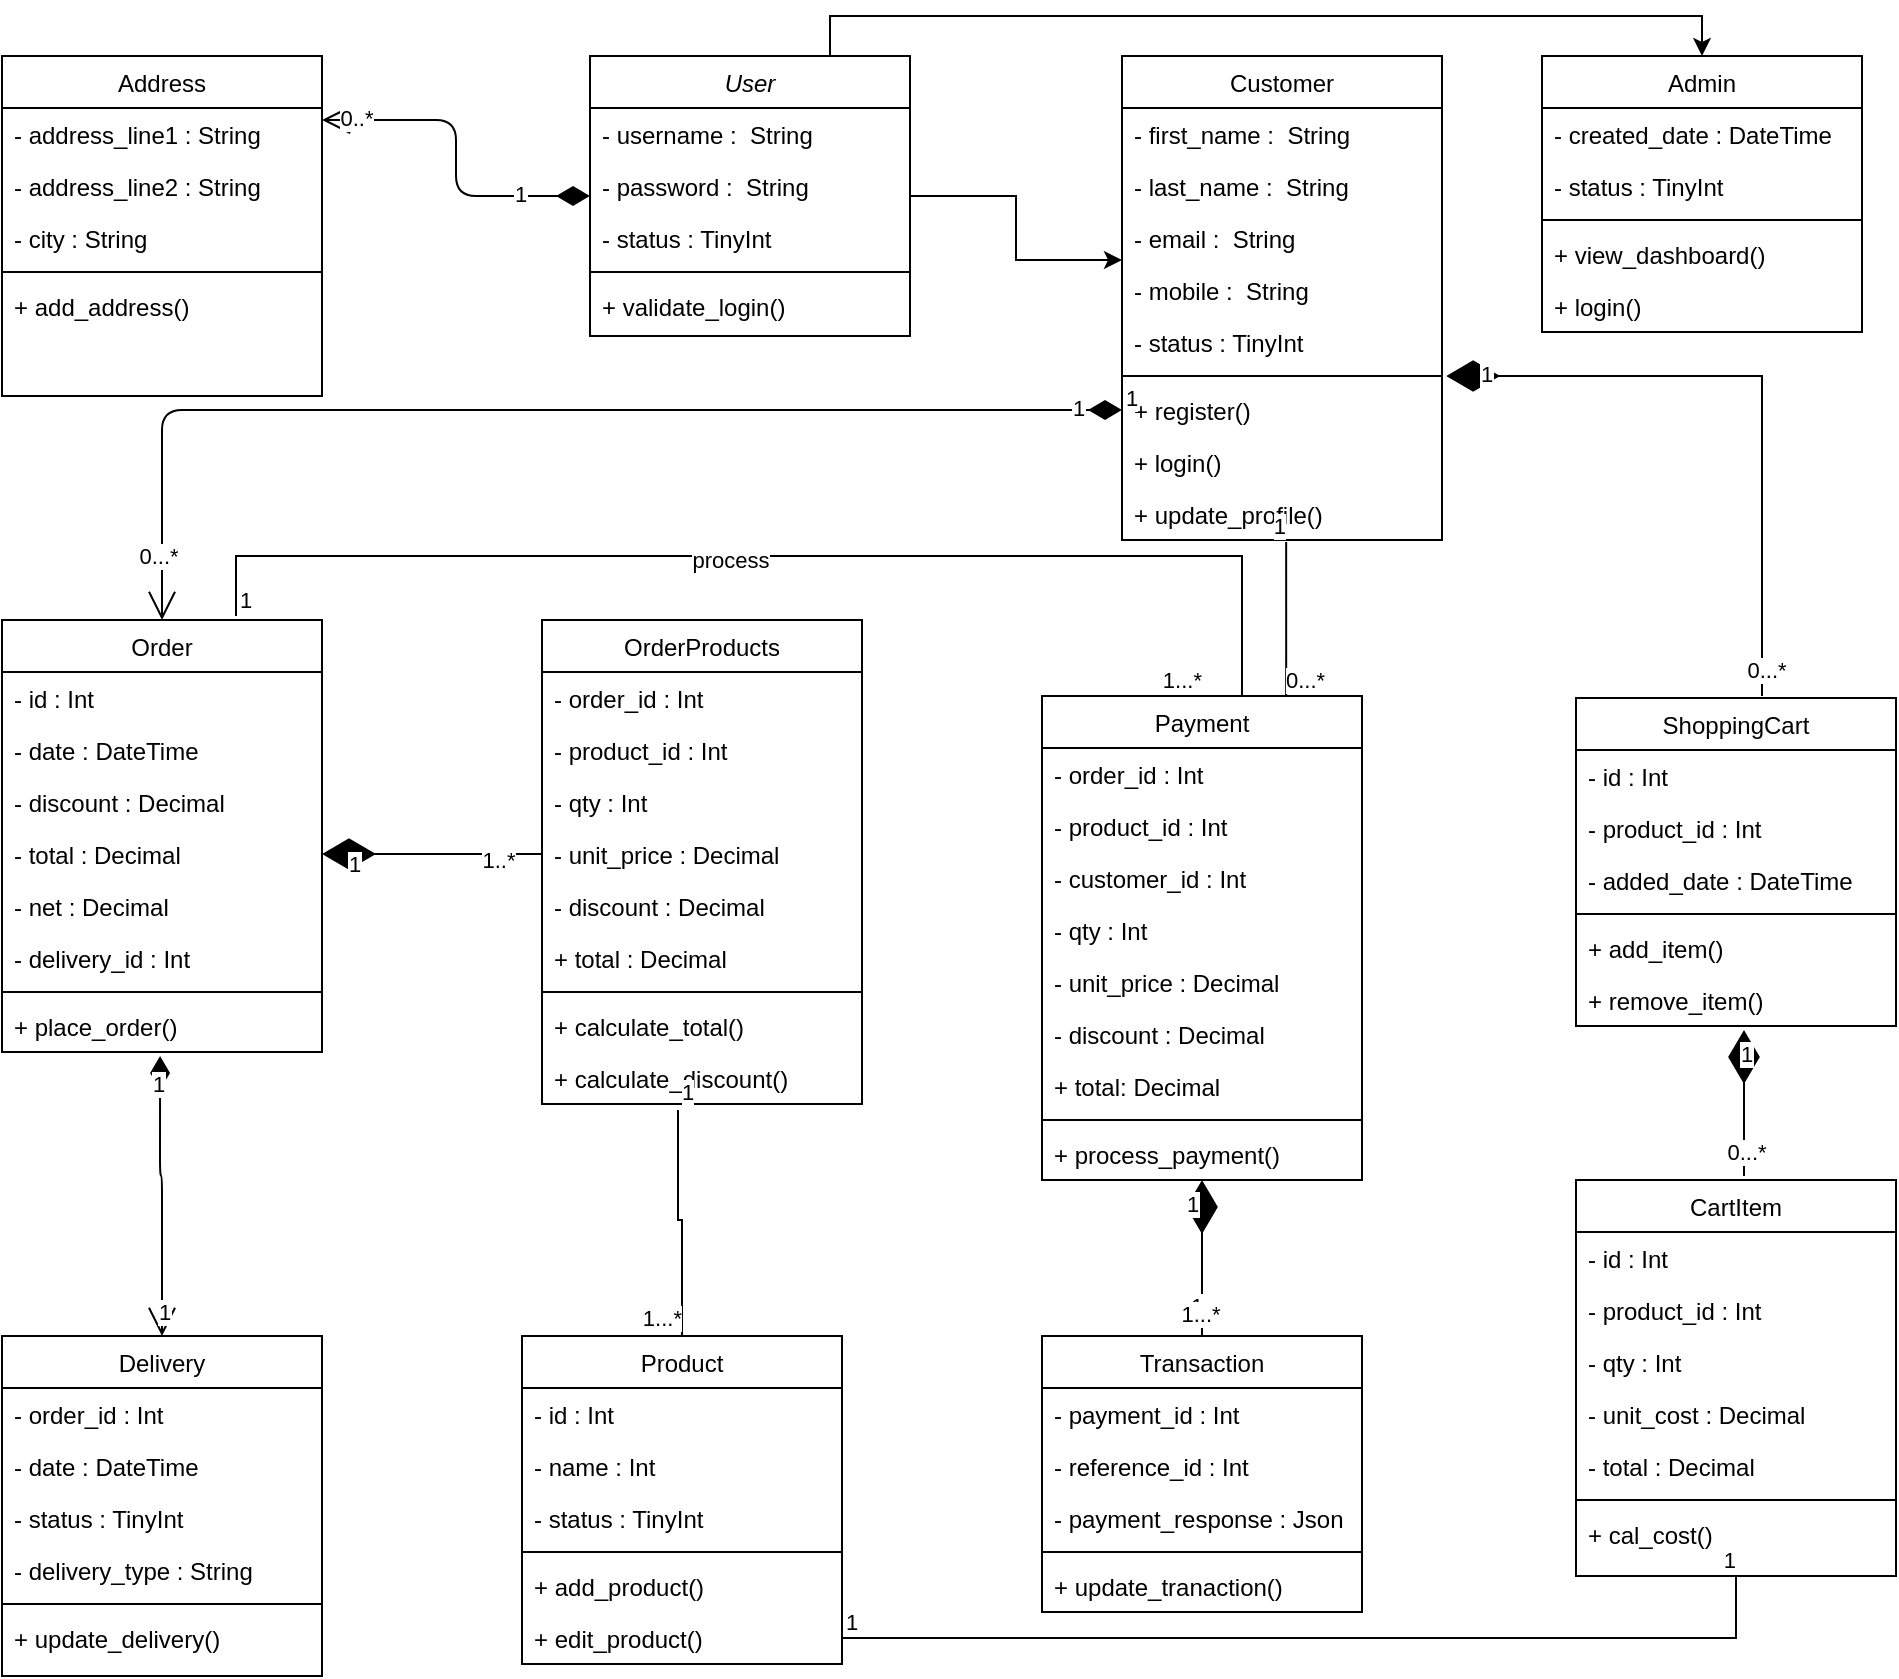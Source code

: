 <mxfile version="15.6.8" type="github">
  <diagram id="C5RBs43oDa-KdzZeNtuy" name="Page-1">
    <mxGraphModel dx="1186" dy="535" grid="1" gridSize="10" guides="1" tooltips="1" connect="1" arrows="1" fold="1" page="1" pageScale="1" pageWidth="827" pageHeight="1169" math="0" shadow="0">
      <root>
        <mxCell id="WIyWlLk6GJQsqaUBKTNV-0" />
        <mxCell id="WIyWlLk6GJQsqaUBKTNV-1" parent="WIyWlLk6GJQsqaUBKTNV-0" />
        <mxCell id="zkfFHV4jXpPFQw0GAbJ--0" value="Customer" style="swimlane;fontStyle=0;align=center;verticalAlign=top;childLayout=stackLayout;horizontal=1;startSize=26;horizontalStack=0;resizeParent=1;resizeLast=0;collapsible=1;marginBottom=0;rounded=0;shadow=0;strokeWidth=1;" parent="WIyWlLk6GJQsqaUBKTNV-1" vertex="1">
          <mxGeometry x="600" y="40" width="160" height="242" as="geometry">
            <mxRectangle x="230" y="140" width="160" height="26" as="alternateBounds" />
          </mxGeometry>
        </mxCell>
        <mxCell id="zkfFHV4jXpPFQw0GAbJ--1" value="- first_name :  String" style="text;align=left;verticalAlign=top;spacingLeft=4;spacingRight=4;overflow=hidden;rotatable=0;points=[[0,0.5],[1,0.5]];portConstraint=eastwest;" parent="zkfFHV4jXpPFQw0GAbJ--0" vertex="1">
          <mxGeometry y="26" width="160" height="26" as="geometry" />
        </mxCell>
        <mxCell id="zkfFHV4jXpPFQw0GAbJ--2" value="- last_name :  String" style="text;align=left;verticalAlign=top;spacingLeft=4;spacingRight=4;overflow=hidden;rotatable=0;points=[[0,0.5],[1,0.5]];portConstraint=eastwest;rounded=0;shadow=0;html=0;" parent="zkfFHV4jXpPFQw0GAbJ--0" vertex="1">
          <mxGeometry y="52" width="160" height="26" as="geometry" />
        </mxCell>
        <mxCell id="zkfFHV4jXpPFQw0GAbJ--3" value="- email :  String" style="text;align=left;verticalAlign=top;spacingLeft=4;spacingRight=4;overflow=hidden;rotatable=0;points=[[0,0.5],[1,0.5]];portConstraint=eastwest;rounded=0;shadow=0;html=0;" parent="zkfFHV4jXpPFQw0GAbJ--0" vertex="1">
          <mxGeometry y="78" width="160" height="26" as="geometry" />
        </mxCell>
        <mxCell id="GveiFB2TSvd0suHK-F-r-6" value="- mobile :  String" style="text;align=left;verticalAlign=top;spacingLeft=4;spacingRight=4;overflow=hidden;rotatable=0;points=[[0,0.5],[1,0.5]];portConstraint=eastwest;rounded=0;shadow=0;html=0;" parent="zkfFHV4jXpPFQw0GAbJ--0" vertex="1">
          <mxGeometry y="104" width="160" height="26" as="geometry" />
        </mxCell>
        <mxCell id="GveiFB2TSvd0suHK-F-r-8" value="- status : TinyInt" style="text;align=left;verticalAlign=top;spacingLeft=4;spacingRight=4;overflow=hidden;rotatable=0;points=[[0,0.5],[1,0.5]];portConstraint=eastwest;rounded=0;shadow=0;html=0;" parent="zkfFHV4jXpPFQw0GAbJ--0" vertex="1">
          <mxGeometry y="130" width="160" height="26" as="geometry" />
        </mxCell>
        <mxCell id="zkfFHV4jXpPFQw0GAbJ--4" value="" style="line;html=1;strokeWidth=1;align=left;verticalAlign=middle;spacingTop=-1;spacingLeft=3;spacingRight=3;rotatable=0;labelPosition=right;points=[];portConstraint=eastwest;" parent="zkfFHV4jXpPFQw0GAbJ--0" vertex="1">
          <mxGeometry y="156" width="160" height="8" as="geometry" />
        </mxCell>
        <mxCell id="zkfFHV4jXpPFQw0GAbJ--5" value="+ register()" style="text;align=left;verticalAlign=top;spacingLeft=4;spacingRight=4;overflow=hidden;rotatable=0;points=[[0,0.5],[1,0.5]];portConstraint=eastwest;" parent="zkfFHV4jXpPFQw0GAbJ--0" vertex="1">
          <mxGeometry y="164" width="160" height="26" as="geometry" />
        </mxCell>
        <mxCell id="GveiFB2TSvd0suHK-F-r-28" value="+ login()" style="text;align=left;verticalAlign=top;spacingLeft=4;spacingRight=4;overflow=hidden;rotatable=0;points=[[0,0.5],[1,0.5]];portConstraint=eastwest;" parent="zkfFHV4jXpPFQw0GAbJ--0" vertex="1">
          <mxGeometry y="190" width="160" height="26" as="geometry" />
        </mxCell>
        <mxCell id="GveiFB2TSvd0suHK-F-r-27" value="+ update_profile()" style="text;align=left;verticalAlign=top;spacingLeft=4;spacingRight=4;overflow=hidden;rotatable=0;points=[[0,0.5],[1,0.5]];portConstraint=eastwest;" parent="zkfFHV4jXpPFQw0GAbJ--0" vertex="1">
          <mxGeometry y="216" width="160" height="26" as="geometry" />
        </mxCell>
        <mxCell id="GveiFB2TSvd0suHK-F-r-9" value="Address" style="swimlane;fontStyle=0;align=center;verticalAlign=top;childLayout=stackLayout;horizontal=1;startSize=26;horizontalStack=0;resizeParent=1;resizeLast=0;collapsible=1;marginBottom=0;rounded=0;shadow=0;strokeWidth=1;" parent="WIyWlLk6GJQsqaUBKTNV-1" vertex="1">
          <mxGeometry x="40" y="40" width="160" height="170" as="geometry">
            <mxRectangle x="230" y="140" width="160" height="26" as="alternateBounds" />
          </mxGeometry>
        </mxCell>
        <mxCell id="GveiFB2TSvd0suHK-F-r-11" value="- address_line1 : String" style="text;align=left;verticalAlign=top;spacingLeft=4;spacingRight=4;overflow=hidden;rotatable=0;points=[[0,0.5],[1,0.5]];portConstraint=eastwest;rounded=0;shadow=0;html=0;" parent="GveiFB2TSvd0suHK-F-r-9" vertex="1">
          <mxGeometry y="26" width="160" height="26" as="geometry" />
        </mxCell>
        <mxCell id="GveiFB2TSvd0suHK-F-r-12" value="- address_line2 : String" style="text;align=left;verticalAlign=top;spacingLeft=4;spacingRight=4;overflow=hidden;rotatable=0;points=[[0,0.5],[1,0.5]];portConstraint=eastwest;rounded=0;shadow=0;html=0;" parent="GveiFB2TSvd0suHK-F-r-9" vertex="1">
          <mxGeometry y="52" width="160" height="26" as="geometry" />
        </mxCell>
        <mxCell id="GveiFB2TSvd0suHK-F-r-13" value="- city : String" style="text;align=left;verticalAlign=top;spacingLeft=4;spacingRight=4;overflow=hidden;rotatable=0;points=[[0,0.5],[1,0.5]];portConstraint=eastwest;rounded=0;shadow=0;html=0;" parent="GveiFB2TSvd0suHK-F-r-9" vertex="1">
          <mxGeometry y="78" width="160" height="26" as="geometry" />
        </mxCell>
        <mxCell id="GveiFB2TSvd0suHK-F-r-16" value="" style="line;html=1;strokeWidth=1;align=left;verticalAlign=middle;spacingTop=-1;spacingLeft=3;spacingRight=3;rotatable=0;labelPosition=right;points=[];portConstraint=eastwest;" parent="GveiFB2TSvd0suHK-F-r-9" vertex="1">
          <mxGeometry y="104" width="160" height="8" as="geometry" />
        </mxCell>
        <mxCell id="GveiFB2TSvd0suHK-F-r-17" value="+ add_address()" style="text;align=left;verticalAlign=top;spacingLeft=4;spacingRight=4;overflow=hidden;rotatable=0;points=[[0,0.5],[1,0.5]];portConstraint=eastwest;" parent="GveiFB2TSvd0suHK-F-r-9" vertex="1">
          <mxGeometry y="112" width="160" height="26" as="geometry" />
        </mxCell>
        <mxCell id="RF_gzjs-V6l2ZyxgzjYH-10" style="edgeStyle=orthogonalEdgeStyle;rounded=0;orthogonalLoop=1;jettySize=auto;html=1;exitX=0.75;exitY=0;exitDx=0;exitDy=0;entryX=0.5;entryY=0;entryDx=0;entryDy=0;" edge="1" parent="WIyWlLk6GJQsqaUBKTNV-1" source="GveiFB2TSvd0suHK-F-r-18" target="RF_gzjs-V6l2ZyxgzjYH-0">
          <mxGeometry relative="1" as="geometry" />
        </mxCell>
        <mxCell id="RF_gzjs-V6l2ZyxgzjYH-11" style="edgeStyle=orthogonalEdgeStyle;rounded=0;orthogonalLoop=1;jettySize=auto;html=1;entryX=0;entryY=0.923;entryDx=0;entryDy=0;entryPerimeter=0;" edge="1" parent="WIyWlLk6GJQsqaUBKTNV-1" source="GveiFB2TSvd0suHK-F-r-18" target="zkfFHV4jXpPFQw0GAbJ--3">
          <mxGeometry relative="1" as="geometry" />
        </mxCell>
        <mxCell id="GveiFB2TSvd0suHK-F-r-18" value="User" style="swimlane;fontStyle=2;align=center;verticalAlign=top;childLayout=stackLayout;horizontal=1;startSize=26;horizontalStack=0;resizeParent=1;resizeLast=0;collapsible=1;marginBottom=0;rounded=0;shadow=0;strokeWidth=1;" parent="WIyWlLk6GJQsqaUBKTNV-1" vertex="1">
          <mxGeometry x="334" y="40" width="160" height="140" as="geometry">
            <mxRectangle x="230" y="140" width="160" height="26" as="alternateBounds" />
          </mxGeometry>
        </mxCell>
        <mxCell id="GveiFB2TSvd0suHK-F-r-19" value="- username :  String" style="text;align=left;verticalAlign=top;spacingLeft=4;spacingRight=4;overflow=hidden;rotatable=0;points=[[0,0.5],[1,0.5]];portConstraint=eastwest;" parent="GveiFB2TSvd0suHK-F-r-18" vertex="1">
          <mxGeometry y="26" width="160" height="26" as="geometry" />
        </mxCell>
        <mxCell id="GveiFB2TSvd0suHK-F-r-20" value="- password :  String" style="text;align=left;verticalAlign=top;spacingLeft=4;spacingRight=4;overflow=hidden;rotatable=0;points=[[0,0.5],[1,0.5]];portConstraint=eastwest;rounded=0;shadow=0;html=0;" parent="GveiFB2TSvd0suHK-F-r-18" vertex="1">
          <mxGeometry y="52" width="160" height="26" as="geometry" />
        </mxCell>
        <mxCell id="GveiFB2TSvd0suHK-F-r-21" value="- status : TinyInt" style="text;align=left;verticalAlign=top;spacingLeft=4;spacingRight=4;overflow=hidden;rotatable=0;points=[[0,0.5],[1,0.5]];portConstraint=eastwest;rounded=0;shadow=0;html=0;" parent="GveiFB2TSvd0suHK-F-r-18" vertex="1">
          <mxGeometry y="78" width="160" height="26" as="geometry" />
        </mxCell>
        <mxCell id="GveiFB2TSvd0suHK-F-r-25" value="" style="line;html=1;strokeWidth=1;align=left;verticalAlign=middle;spacingTop=-1;spacingLeft=3;spacingRight=3;rotatable=0;labelPosition=right;points=[];portConstraint=eastwest;" parent="GveiFB2TSvd0suHK-F-r-18" vertex="1">
          <mxGeometry y="104" width="160" height="8" as="geometry" />
        </mxCell>
        <mxCell id="GveiFB2TSvd0suHK-F-r-26" value="+ validate_login()" style="text;align=left;verticalAlign=top;spacingLeft=4;spacingRight=4;overflow=hidden;rotatable=0;points=[[0,0.5],[1,0.5]];portConstraint=eastwest;" parent="GveiFB2TSvd0suHK-F-r-18" vertex="1">
          <mxGeometry y="112" width="160" height="26" as="geometry" />
        </mxCell>
        <mxCell id="GveiFB2TSvd0suHK-F-r-41" value="" style="endArrow=open;html=1;endSize=12;startArrow=diamondThin;startSize=14;startFill=1;edgeStyle=orthogonalEdgeStyle;align=left;verticalAlign=bottom;entryX=1;entryY=0.231;entryDx=0;entryDy=0;entryPerimeter=0;" parent="WIyWlLk6GJQsqaUBKTNV-1" source="GveiFB2TSvd0suHK-F-r-18" target="GveiFB2TSvd0suHK-F-r-11" edge="1">
          <mxGeometry x="-1" y="3" relative="1" as="geometry">
            <mxPoint x="100" y="350" as="sourcePoint" />
            <mxPoint x="260" y="350" as="targetPoint" />
          </mxGeometry>
        </mxCell>
        <mxCell id="GveiFB2TSvd0suHK-F-r-42" value="1" style="edgeLabel;html=1;align=center;verticalAlign=middle;resizable=0;points=[];" parent="GveiFB2TSvd0suHK-F-r-41" vertex="1" connectable="0">
          <mxGeometry x="-0.593" y="-1" relative="1" as="geometry">
            <mxPoint as="offset" />
          </mxGeometry>
        </mxCell>
        <mxCell id="GveiFB2TSvd0suHK-F-r-43" value="0..*" style="edgeLabel;html=1;align=center;verticalAlign=middle;resizable=0;points=[];" parent="GveiFB2TSvd0suHK-F-r-41" vertex="1" connectable="0">
          <mxGeometry x="0.802" y="-1" relative="1" as="geometry">
            <mxPoint as="offset" />
          </mxGeometry>
        </mxCell>
        <mxCell id="GveiFB2TSvd0suHK-F-r-44" value="Order" style="swimlane;fontStyle=0;align=center;verticalAlign=top;childLayout=stackLayout;horizontal=1;startSize=26;horizontalStack=0;resizeParent=1;resizeLast=0;collapsible=1;marginBottom=0;rounded=0;shadow=0;strokeWidth=1;" parent="WIyWlLk6GJQsqaUBKTNV-1" vertex="1">
          <mxGeometry x="40" y="322" width="160" height="216" as="geometry">
            <mxRectangle x="230" y="140" width="160" height="26" as="alternateBounds" />
          </mxGeometry>
        </mxCell>
        <mxCell id="GveiFB2TSvd0suHK-F-r-45" value="- id : Int" style="text;align=left;verticalAlign=top;spacingLeft=4;spacingRight=4;overflow=hidden;rotatable=0;points=[[0,0.5],[1,0.5]];portConstraint=eastwest;" parent="GveiFB2TSvd0suHK-F-r-44" vertex="1">
          <mxGeometry y="26" width="160" height="26" as="geometry" />
        </mxCell>
        <mxCell id="GveiFB2TSvd0suHK-F-r-46" value="- date : DateTime" style="text;align=left;verticalAlign=top;spacingLeft=4;spacingRight=4;overflow=hidden;rotatable=0;points=[[0,0.5],[1,0.5]];portConstraint=eastwest;rounded=0;shadow=0;html=0;" parent="GveiFB2TSvd0suHK-F-r-44" vertex="1">
          <mxGeometry y="52" width="160" height="26" as="geometry" />
        </mxCell>
        <mxCell id="GveiFB2TSvd0suHK-F-r-47" value="- discount : Decimal" style="text;align=left;verticalAlign=top;spacingLeft=4;spacingRight=4;overflow=hidden;rotatable=0;points=[[0,0.5],[1,0.5]];portConstraint=eastwest;rounded=0;shadow=0;html=0;" parent="GveiFB2TSvd0suHK-F-r-44" vertex="1">
          <mxGeometry y="78" width="160" height="26" as="geometry" />
        </mxCell>
        <mxCell id="GveiFB2TSvd0suHK-F-r-48" value="- total : Decimal" style="text;align=left;verticalAlign=top;spacingLeft=4;spacingRight=4;overflow=hidden;rotatable=0;points=[[0,0.5],[1,0.5]];portConstraint=eastwest;rounded=0;shadow=0;html=0;" parent="GveiFB2TSvd0suHK-F-r-44" vertex="1">
          <mxGeometry y="104" width="160" height="26" as="geometry" />
        </mxCell>
        <mxCell id="GveiFB2TSvd0suHK-F-r-79" value="- net : Decimal" style="text;align=left;verticalAlign=top;spacingLeft=4;spacingRight=4;overflow=hidden;rotatable=0;points=[[0,0.5],[1,0.5]];portConstraint=eastwest;rounded=0;shadow=0;html=0;" parent="GveiFB2TSvd0suHK-F-r-44" vertex="1">
          <mxGeometry y="130" width="160" height="26" as="geometry" />
        </mxCell>
        <mxCell id="GveiFB2TSvd0suHK-F-r-49" value="- delivery_id : Int" style="text;align=left;verticalAlign=top;spacingLeft=4;spacingRight=4;overflow=hidden;rotatable=0;points=[[0,0.5],[1,0.5]];portConstraint=eastwest;rounded=0;shadow=0;html=0;" parent="GveiFB2TSvd0suHK-F-r-44" vertex="1">
          <mxGeometry y="156" width="160" height="26" as="geometry" />
        </mxCell>
        <mxCell id="GveiFB2TSvd0suHK-F-r-50" value="" style="line;html=1;strokeWidth=1;align=left;verticalAlign=middle;spacingTop=-1;spacingLeft=3;spacingRight=3;rotatable=0;labelPosition=right;points=[];portConstraint=eastwest;" parent="GveiFB2TSvd0suHK-F-r-44" vertex="1">
          <mxGeometry y="182" width="160" height="8" as="geometry" />
        </mxCell>
        <mxCell id="GveiFB2TSvd0suHK-F-r-51" value="+ place_order()" style="text;align=left;verticalAlign=top;spacingLeft=4;spacingRight=4;overflow=hidden;rotatable=0;points=[[0,0.5],[1,0.5]];portConstraint=eastwest;" parent="GveiFB2TSvd0suHK-F-r-44" vertex="1">
          <mxGeometry y="190" width="160" height="26" as="geometry" />
        </mxCell>
        <mxCell id="GveiFB2TSvd0suHK-F-r-54" value="1" style="endArrow=open;html=1;endSize=12;startArrow=diamondThin;startSize=14;startFill=1;edgeStyle=orthogonalEdgeStyle;align=left;verticalAlign=bottom;exitX=0;exitY=0.5;exitDx=0;exitDy=0;entryX=0.5;entryY=0;entryDx=0;entryDy=0;" parent="WIyWlLk6GJQsqaUBKTNV-1" source="zkfFHV4jXpPFQw0GAbJ--5" target="GveiFB2TSvd0suHK-F-r-44" edge="1">
          <mxGeometry x="-1" y="3" relative="1" as="geometry">
            <mxPoint x="300" y="240" as="sourcePoint" />
            <mxPoint x="410" y="180" as="targetPoint" />
          </mxGeometry>
        </mxCell>
        <mxCell id="GveiFB2TSvd0suHK-F-r-55" value="0...*" style="edgeLabel;html=1;align=center;verticalAlign=middle;resizable=0;points=[];" parent="GveiFB2TSvd0suHK-F-r-54" vertex="1" connectable="0">
          <mxGeometry x="0.889" y="-2" relative="1" as="geometry">
            <mxPoint as="offset" />
          </mxGeometry>
        </mxCell>
        <mxCell id="GveiFB2TSvd0suHK-F-r-56" value="1" style="edgeLabel;html=1;align=center;verticalAlign=middle;resizable=0;points=[];" parent="GveiFB2TSvd0suHK-F-r-54" vertex="1" connectable="0">
          <mxGeometry x="-0.924" y="-1" relative="1" as="geometry">
            <mxPoint as="offset" />
          </mxGeometry>
        </mxCell>
        <mxCell id="GveiFB2TSvd0suHK-F-r-57" value="Delivery" style="swimlane;fontStyle=0;align=center;verticalAlign=top;childLayout=stackLayout;horizontal=1;startSize=26;horizontalStack=0;resizeParent=1;resizeLast=0;collapsible=1;marginBottom=0;rounded=0;shadow=0;strokeWidth=1;" parent="WIyWlLk6GJQsqaUBKTNV-1" vertex="1">
          <mxGeometry x="40" y="680" width="160" height="170" as="geometry">
            <mxRectangle x="230" y="140" width="160" height="26" as="alternateBounds" />
          </mxGeometry>
        </mxCell>
        <mxCell id="GveiFB2TSvd0suHK-F-r-58" value="- order_id : Int" style="text;align=left;verticalAlign=top;spacingLeft=4;spacingRight=4;overflow=hidden;rotatable=0;points=[[0,0.5],[1,0.5]];portConstraint=eastwest;" parent="GveiFB2TSvd0suHK-F-r-57" vertex="1">
          <mxGeometry y="26" width="160" height="26" as="geometry" />
        </mxCell>
        <mxCell id="GveiFB2TSvd0suHK-F-r-70" value="- date : DateTime" style="text;align=left;verticalAlign=top;spacingLeft=4;spacingRight=4;overflow=hidden;rotatable=0;points=[[0,0.5],[1,0.5]];portConstraint=eastwest;rounded=0;shadow=0;html=0;" parent="GveiFB2TSvd0suHK-F-r-57" vertex="1">
          <mxGeometry y="52" width="160" height="26" as="geometry" />
        </mxCell>
        <mxCell id="GveiFB2TSvd0suHK-F-r-60" value="- status : TinyInt" style="text;align=left;verticalAlign=top;spacingLeft=4;spacingRight=4;overflow=hidden;rotatable=0;points=[[0,0.5],[1,0.5]];portConstraint=eastwest;rounded=0;shadow=0;html=0;" parent="GveiFB2TSvd0suHK-F-r-57" vertex="1">
          <mxGeometry y="78" width="160" height="26" as="geometry" />
        </mxCell>
        <mxCell id="GveiFB2TSvd0suHK-F-r-61" value="- delivery_type : String" style="text;align=left;verticalAlign=top;spacingLeft=4;spacingRight=4;overflow=hidden;rotatable=0;points=[[0,0.5],[1,0.5]];portConstraint=eastwest;rounded=0;shadow=0;html=0;" parent="GveiFB2TSvd0suHK-F-r-57" vertex="1">
          <mxGeometry y="104" width="160" height="26" as="geometry" />
        </mxCell>
        <mxCell id="GveiFB2TSvd0suHK-F-r-63" value="" style="line;html=1;strokeWidth=1;align=left;verticalAlign=middle;spacingTop=-1;spacingLeft=3;spacingRight=3;rotatable=0;labelPosition=right;points=[];portConstraint=eastwest;" parent="GveiFB2TSvd0suHK-F-r-57" vertex="1">
          <mxGeometry y="130" width="160" height="8" as="geometry" />
        </mxCell>
        <mxCell id="GveiFB2TSvd0suHK-F-r-64" value="+ update_delivery()" style="text;align=left;verticalAlign=top;spacingLeft=4;spacingRight=4;overflow=hidden;rotatable=0;points=[[0,0.5],[1,0.5]];portConstraint=eastwest;" parent="GveiFB2TSvd0suHK-F-r-57" vertex="1">
          <mxGeometry y="138" width="160" height="26" as="geometry" />
        </mxCell>
        <mxCell id="GveiFB2TSvd0suHK-F-r-67" value="" style="endArrow=open;html=1;endSize=12;startArrow=diamondThin;startSize=14;startFill=1;edgeStyle=orthogonalEdgeStyle;align=left;verticalAlign=bottom;exitX=0.494;exitY=1.077;exitDx=0;exitDy=0;exitPerimeter=0;entryX=0.5;entryY=0;entryDx=0;entryDy=0;" parent="WIyWlLk6GJQsqaUBKTNV-1" source="GveiFB2TSvd0suHK-F-r-51" target="GveiFB2TSvd0suHK-F-r-57" edge="1">
          <mxGeometry x="-1" y="3" relative="1" as="geometry">
            <mxPoint x="110" y="550" as="sourcePoint" />
            <mxPoint x="200" y="651" as="targetPoint" />
            <Array as="points">
              <mxPoint x="119" y="600" />
              <mxPoint x="120" y="600" />
            </Array>
          </mxGeometry>
        </mxCell>
        <mxCell id="GveiFB2TSvd0suHK-F-r-68" value="1" style="edgeLabel;html=1;align=center;verticalAlign=middle;resizable=0;points=[];" parent="GveiFB2TSvd0suHK-F-r-67" vertex="1" connectable="0">
          <mxGeometry x="0.829" y="1" relative="1" as="geometry">
            <mxPoint as="offset" />
          </mxGeometry>
        </mxCell>
        <mxCell id="GveiFB2TSvd0suHK-F-r-69" value="1" style="edgeLabel;html=1;align=center;verticalAlign=middle;resizable=0;points=[];" parent="GveiFB2TSvd0suHK-F-r-67" vertex="1" connectable="0">
          <mxGeometry x="-0.802" y="-1" relative="1" as="geometry">
            <mxPoint as="offset" />
          </mxGeometry>
        </mxCell>
        <mxCell id="GveiFB2TSvd0suHK-F-r-71" value="OrderProducts" style="swimlane;fontStyle=0;align=center;verticalAlign=top;childLayout=stackLayout;horizontal=1;startSize=26;horizontalStack=0;resizeParent=1;resizeLast=0;collapsible=1;marginBottom=0;rounded=0;shadow=0;strokeWidth=1;" parent="WIyWlLk6GJQsqaUBKTNV-1" vertex="1">
          <mxGeometry x="310" y="322" width="160" height="242" as="geometry">
            <mxRectangle x="230" y="140" width="160" height="26" as="alternateBounds" />
          </mxGeometry>
        </mxCell>
        <mxCell id="GveiFB2TSvd0suHK-F-r-72" value="- order_id : Int" style="text;align=left;verticalAlign=top;spacingLeft=4;spacingRight=4;overflow=hidden;rotatable=0;points=[[0,0.5],[1,0.5]];portConstraint=eastwest;" parent="GveiFB2TSvd0suHK-F-r-71" vertex="1">
          <mxGeometry y="26" width="160" height="26" as="geometry" />
        </mxCell>
        <mxCell id="GveiFB2TSvd0suHK-F-r-73" value="- product_id : Int" style="text;align=left;verticalAlign=top;spacingLeft=4;spacingRight=4;overflow=hidden;rotatable=0;points=[[0,0.5],[1,0.5]];portConstraint=eastwest;rounded=0;shadow=0;html=0;" parent="GveiFB2TSvd0suHK-F-r-71" vertex="1">
          <mxGeometry y="52" width="160" height="26" as="geometry" />
        </mxCell>
        <mxCell id="GveiFB2TSvd0suHK-F-r-74" value="- qty : Int" style="text;align=left;verticalAlign=top;spacingLeft=4;spacingRight=4;overflow=hidden;rotatable=0;points=[[0,0.5],[1,0.5]];portConstraint=eastwest;rounded=0;shadow=0;html=0;" parent="GveiFB2TSvd0suHK-F-r-71" vertex="1">
          <mxGeometry y="78" width="160" height="26" as="geometry" />
        </mxCell>
        <mxCell id="GveiFB2TSvd0suHK-F-r-75" value="- unit_price : Decimal" style="text;align=left;verticalAlign=top;spacingLeft=4;spacingRight=4;overflow=hidden;rotatable=0;points=[[0,0.5],[1,0.5]];portConstraint=eastwest;rounded=0;shadow=0;html=0;" parent="GveiFB2TSvd0suHK-F-r-71" vertex="1">
          <mxGeometry y="104" width="160" height="26" as="geometry" />
        </mxCell>
        <mxCell id="GveiFB2TSvd0suHK-F-r-76" value="- discount : Decimal" style="text;align=left;verticalAlign=top;spacingLeft=4;spacingRight=4;overflow=hidden;rotatable=0;points=[[0,0.5],[1,0.5]];portConstraint=eastwest;rounded=0;shadow=0;html=0;" parent="GveiFB2TSvd0suHK-F-r-71" vertex="1">
          <mxGeometry y="130" width="160" height="26" as="geometry" />
        </mxCell>
        <mxCell id="GveiFB2TSvd0suHK-F-r-81" value="+ total : Decimal" style="text;align=left;verticalAlign=top;spacingLeft=4;spacingRight=4;overflow=hidden;rotatable=0;points=[[0,0.5],[1,0.5]];portConstraint=eastwest;" parent="GveiFB2TSvd0suHK-F-r-71" vertex="1">
          <mxGeometry y="156" width="160" height="26" as="geometry" />
        </mxCell>
        <mxCell id="GveiFB2TSvd0suHK-F-r-77" value="" style="line;html=1;strokeWidth=1;align=left;verticalAlign=middle;spacingTop=-1;spacingLeft=3;spacingRight=3;rotatable=0;labelPosition=right;points=[];portConstraint=eastwest;" parent="GveiFB2TSvd0suHK-F-r-71" vertex="1">
          <mxGeometry y="182" width="160" height="8" as="geometry" />
        </mxCell>
        <mxCell id="GveiFB2TSvd0suHK-F-r-80" value="+ calculate_total()" style="text;align=left;verticalAlign=top;spacingLeft=4;spacingRight=4;overflow=hidden;rotatable=0;points=[[0,0.5],[1,0.5]];portConstraint=eastwest;" parent="GveiFB2TSvd0suHK-F-r-71" vertex="1">
          <mxGeometry y="190" width="160" height="26" as="geometry" />
        </mxCell>
        <mxCell id="GveiFB2TSvd0suHK-F-r-78" value="+ calculate_discount()" style="text;align=left;verticalAlign=top;spacingLeft=4;spacingRight=4;overflow=hidden;rotatable=0;points=[[0,0.5],[1,0.5]];portConstraint=eastwest;" parent="GveiFB2TSvd0suHK-F-r-71" vertex="1">
          <mxGeometry y="216" width="160" height="26" as="geometry" />
        </mxCell>
        <mxCell id="GveiFB2TSvd0suHK-F-r-82" value="" style="endArrow=diamondThin;endFill=1;endSize=24;html=1;entryX=1;entryY=0.5;entryDx=0;entryDy=0;exitX=0;exitY=0.5;exitDx=0;exitDy=0;" parent="WIyWlLk6GJQsqaUBKTNV-1" source="GveiFB2TSvd0suHK-F-r-75" target="GveiFB2TSvd0suHK-F-r-48" edge="1">
          <mxGeometry width="160" relative="1" as="geometry">
            <mxPoint x="160" y="620" as="sourcePoint" />
            <mxPoint x="320" y="620" as="targetPoint" />
          </mxGeometry>
        </mxCell>
        <mxCell id="GveiFB2TSvd0suHK-F-r-83" value="1" style="edgeLabel;html=1;align=center;verticalAlign=middle;resizable=0;points=[];" parent="GveiFB2TSvd0suHK-F-r-82" vertex="1" connectable="0">
          <mxGeometry x="0.709" y="5" relative="1" as="geometry">
            <mxPoint as="offset" />
          </mxGeometry>
        </mxCell>
        <mxCell id="GveiFB2TSvd0suHK-F-r-84" value="1..*" style="edgeLabel;html=1;align=center;verticalAlign=middle;resizable=0;points=[];" parent="GveiFB2TSvd0suHK-F-r-82" vertex="1" connectable="0">
          <mxGeometry x="-0.6" y="3" relative="1" as="geometry">
            <mxPoint as="offset" />
          </mxGeometry>
        </mxCell>
        <mxCell id="GveiFB2TSvd0suHK-F-r-85" value="Payment" style="swimlane;fontStyle=0;align=center;verticalAlign=top;childLayout=stackLayout;horizontal=1;startSize=26;horizontalStack=0;resizeParent=1;resizeLast=0;collapsible=1;marginBottom=0;rounded=0;shadow=0;strokeWidth=1;" parent="WIyWlLk6GJQsqaUBKTNV-1" vertex="1">
          <mxGeometry x="560" y="360" width="160" height="242" as="geometry">
            <mxRectangle x="230" y="140" width="160" height="26" as="alternateBounds" />
          </mxGeometry>
        </mxCell>
        <mxCell id="GveiFB2TSvd0suHK-F-r-86" value="- order_id : Int" style="text;align=left;verticalAlign=top;spacingLeft=4;spacingRight=4;overflow=hidden;rotatable=0;points=[[0,0.5],[1,0.5]];portConstraint=eastwest;" parent="GveiFB2TSvd0suHK-F-r-85" vertex="1">
          <mxGeometry y="26" width="160" height="26" as="geometry" />
        </mxCell>
        <mxCell id="GveiFB2TSvd0suHK-F-r-87" value="- product_id : Int" style="text;align=left;verticalAlign=top;spacingLeft=4;spacingRight=4;overflow=hidden;rotatable=0;points=[[0,0.5],[1,0.5]];portConstraint=eastwest;rounded=0;shadow=0;html=0;" parent="GveiFB2TSvd0suHK-F-r-85" vertex="1">
          <mxGeometry y="52" width="160" height="26" as="geometry" />
        </mxCell>
        <mxCell id="RF_gzjs-V6l2ZyxgzjYH-31" value="- customer_id : Int" style="text;align=left;verticalAlign=top;spacingLeft=4;spacingRight=4;overflow=hidden;rotatable=0;points=[[0,0.5],[1,0.5]];portConstraint=eastwest;rounded=0;shadow=0;html=0;" vertex="1" parent="GveiFB2TSvd0suHK-F-r-85">
          <mxGeometry y="78" width="160" height="26" as="geometry" />
        </mxCell>
        <mxCell id="GveiFB2TSvd0suHK-F-r-88" value="- qty : Int" style="text;align=left;verticalAlign=top;spacingLeft=4;spacingRight=4;overflow=hidden;rotatable=0;points=[[0,0.5],[1,0.5]];portConstraint=eastwest;rounded=0;shadow=0;html=0;" parent="GveiFB2TSvd0suHK-F-r-85" vertex="1">
          <mxGeometry y="104" width="160" height="26" as="geometry" />
        </mxCell>
        <mxCell id="GveiFB2TSvd0suHK-F-r-89" value="- unit_price : Decimal" style="text;align=left;verticalAlign=top;spacingLeft=4;spacingRight=4;overflow=hidden;rotatable=0;points=[[0,0.5],[1,0.5]];portConstraint=eastwest;rounded=0;shadow=0;html=0;" parent="GveiFB2TSvd0suHK-F-r-85" vertex="1">
          <mxGeometry y="130" width="160" height="26" as="geometry" />
        </mxCell>
        <mxCell id="GveiFB2TSvd0suHK-F-r-90" value="- discount : Decimal" style="text;align=left;verticalAlign=top;spacingLeft=4;spacingRight=4;overflow=hidden;rotatable=0;points=[[0,0.5],[1,0.5]];portConstraint=eastwest;rounded=0;shadow=0;html=0;" parent="GveiFB2TSvd0suHK-F-r-85" vertex="1">
          <mxGeometry y="156" width="160" height="26" as="geometry" />
        </mxCell>
        <mxCell id="GveiFB2TSvd0suHK-F-r-91" value="+ total: Decimal" style="text;align=left;verticalAlign=top;spacingLeft=4;spacingRight=4;overflow=hidden;rotatable=0;points=[[0,0.5],[1,0.5]];portConstraint=eastwest;" parent="GveiFB2TSvd0suHK-F-r-85" vertex="1">
          <mxGeometry y="182" width="160" height="26" as="geometry" />
        </mxCell>
        <mxCell id="GveiFB2TSvd0suHK-F-r-92" value="" style="line;html=1;strokeWidth=1;align=left;verticalAlign=middle;spacingTop=-1;spacingLeft=3;spacingRight=3;rotatable=0;labelPosition=right;points=[];portConstraint=eastwest;" parent="GveiFB2TSvd0suHK-F-r-85" vertex="1">
          <mxGeometry y="208" width="160" height="8" as="geometry" />
        </mxCell>
        <mxCell id="GveiFB2TSvd0suHK-F-r-93" value="+ process_payment()" style="text;align=left;verticalAlign=top;spacingLeft=4;spacingRight=4;overflow=hidden;rotatable=0;points=[[0,0.5],[1,0.5]];portConstraint=eastwest;" parent="GveiFB2TSvd0suHK-F-r-85" vertex="1">
          <mxGeometry y="216" width="160" height="26" as="geometry" />
        </mxCell>
        <mxCell id="GveiFB2TSvd0suHK-F-r-95" value="Transaction" style="swimlane;fontStyle=0;align=center;verticalAlign=top;childLayout=stackLayout;horizontal=1;startSize=26;horizontalStack=0;resizeParent=1;resizeLast=0;collapsible=1;marginBottom=0;rounded=0;shadow=0;strokeWidth=1;" parent="WIyWlLk6GJQsqaUBKTNV-1" vertex="1">
          <mxGeometry x="560" y="680" width="160" height="138" as="geometry">
            <mxRectangle x="230" y="140" width="160" height="26" as="alternateBounds" />
          </mxGeometry>
        </mxCell>
        <mxCell id="GveiFB2TSvd0suHK-F-r-96" value="- payment_id : Int" style="text;align=left;verticalAlign=top;spacingLeft=4;spacingRight=4;overflow=hidden;rotatable=0;points=[[0,0.5],[1,0.5]];portConstraint=eastwest;" parent="GveiFB2TSvd0suHK-F-r-95" vertex="1">
          <mxGeometry y="26" width="160" height="26" as="geometry" />
        </mxCell>
        <mxCell id="GveiFB2TSvd0suHK-F-r-97" value="- reference_id : Int" style="text;align=left;verticalAlign=top;spacingLeft=4;spacingRight=4;overflow=hidden;rotatable=0;points=[[0,0.5],[1,0.5]];portConstraint=eastwest;rounded=0;shadow=0;html=0;" parent="GveiFB2TSvd0suHK-F-r-95" vertex="1">
          <mxGeometry y="52" width="160" height="26" as="geometry" />
        </mxCell>
        <mxCell id="GveiFB2TSvd0suHK-F-r-98" value="- payment_response : Json" style="text;align=left;verticalAlign=top;spacingLeft=4;spacingRight=4;overflow=hidden;rotatable=0;points=[[0,0.5],[1,0.5]];portConstraint=eastwest;rounded=0;shadow=0;html=0;" parent="GveiFB2TSvd0suHK-F-r-95" vertex="1">
          <mxGeometry y="78" width="160" height="26" as="geometry" />
        </mxCell>
        <mxCell id="GveiFB2TSvd0suHK-F-r-102" value="" style="line;html=1;strokeWidth=1;align=left;verticalAlign=middle;spacingTop=-1;spacingLeft=3;spacingRight=3;rotatable=0;labelPosition=right;points=[];portConstraint=eastwest;" parent="GveiFB2TSvd0suHK-F-r-95" vertex="1">
          <mxGeometry y="104" width="160" height="8" as="geometry" />
        </mxCell>
        <mxCell id="GveiFB2TSvd0suHK-F-r-103" value="+ update_tranaction()" style="text;align=left;verticalAlign=top;spacingLeft=4;spacingRight=4;overflow=hidden;rotatable=0;points=[[0,0.5],[1,0.5]];portConstraint=eastwest;" parent="GveiFB2TSvd0suHK-F-r-95" vertex="1">
          <mxGeometry y="112" width="160" height="26" as="geometry" />
        </mxCell>
        <mxCell id="GveiFB2TSvd0suHK-F-r-111" value="" style="endArrow=diamondThin;endFill=1;endSize=24;html=1;" parent="WIyWlLk6GJQsqaUBKTNV-1" target="GveiFB2TSvd0suHK-F-r-93" edge="1" source="GveiFB2TSvd0suHK-F-r-95">
          <mxGeometry width="160" relative="1" as="geometry">
            <mxPoint x="827" y="439" as="sourcePoint" />
            <mxPoint x="650" y="620" as="targetPoint" />
          </mxGeometry>
        </mxCell>
        <mxCell id="GveiFB2TSvd0suHK-F-r-112" value="1" style="edgeLabel;html=1;align=center;verticalAlign=middle;resizable=0;points=[];" parent="GveiFB2TSvd0suHK-F-r-111" vertex="1" connectable="0">
          <mxGeometry x="0.709" y="5" relative="1" as="geometry">
            <mxPoint as="offset" />
          </mxGeometry>
        </mxCell>
        <mxCell id="GveiFB2TSvd0suHK-F-r-113" value="1" style="edgeLabel;html=1;align=center;verticalAlign=middle;resizable=0;points=[];" parent="GveiFB2TSvd0suHK-F-r-111" vertex="1" connectable="0">
          <mxGeometry x="-0.6" y="3" relative="1" as="geometry">
            <mxPoint as="offset" />
          </mxGeometry>
        </mxCell>
        <mxCell id="GveiFB2TSvd0suHK-F-r-114" value="1...*" style="edgeLabel;html=1;align=center;verticalAlign=middle;resizable=0;points=[];" parent="GveiFB2TSvd0suHK-F-r-111" vertex="1" connectable="0">
          <mxGeometry x="-0.709" y="1" relative="1" as="geometry">
            <mxPoint as="offset" />
          </mxGeometry>
        </mxCell>
        <mxCell id="RF_gzjs-V6l2ZyxgzjYH-0" value="Admin" style="swimlane;fontStyle=0;align=center;verticalAlign=top;childLayout=stackLayout;horizontal=1;startSize=26;horizontalStack=0;resizeParent=1;resizeLast=0;collapsible=1;marginBottom=0;rounded=0;shadow=0;strokeWidth=1;" vertex="1" parent="WIyWlLk6GJQsqaUBKTNV-1">
          <mxGeometry x="810" y="40" width="160" height="138" as="geometry">
            <mxRectangle x="230" y="140" width="160" height="26" as="alternateBounds" />
          </mxGeometry>
        </mxCell>
        <mxCell id="RF_gzjs-V6l2ZyxgzjYH-1" value="- created_date : DateTime" style="text;align=left;verticalAlign=top;spacingLeft=4;spacingRight=4;overflow=hidden;rotatable=0;points=[[0,0.5],[1,0.5]];portConstraint=eastwest;" vertex="1" parent="RF_gzjs-V6l2ZyxgzjYH-0">
          <mxGeometry y="26" width="160" height="26" as="geometry" />
        </mxCell>
        <mxCell id="RF_gzjs-V6l2ZyxgzjYH-2" value="- status : TinyInt" style="text;align=left;verticalAlign=top;spacingLeft=4;spacingRight=4;overflow=hidden;rotatable=0;points=[[0,0.5],[1,0.5]];portConstraint=eastwest;rounded=0;shadow=0;html=0;" vertex="1" parent="RF_gzjs-V6l2ZyxgzjYH-0">
          <mxGeometry y="52" width="160" height="26" as="geometry" />
        </mxCell>
        <mxCell id="RF_gzjs-V6l2ZyxgzjYH-6" value="" style="line;html=1;strokeWidth=1;align=left;verticalAlign=middle;spacingTop=-1;spacingLeft=3;spacingRight=3;rotatable=0;labelPosition=right;points=[];portConstraint=eastwest;" vertex="1" parent="RF_gzjs-V6l2ZyxgzjYH-0">
          <mxGeometry y="78" width="160" height="8" as="geometry" />
        </mxCell>
        <mxCell id="RF_gzjs-V6l2ZyxgzjYH-7" value="+ view_dashboard()" style="text;align=left;verticalAlign=top;spacingLeft=4;spacingRight=4;overflow=hidden;rotatable=0;points=[[0,0.5],[1,0.5]];portConstraint=eastwest;" vertex="1" parent="RF_gzjs-V6l2ZyxgzjYH-0">
          <mxGeometry y="86" width="160" height="26" as="geometry" />
        </mxCell>
        <mxCell id="RF_gzjs-V6l2ZyxgzjYH-8" value="+ login()" style="text;align=left;verticalAlign=top;spacingLeft=4;spacingRight=4;overflow=hidden;rotatable=0;points=[[0,0.5],[1,0.5]];portConstraint=eastwest;" vertex="1" parent="RF_gzjs-V6l2ZyxgzjYH-0">
          <mxGeometry y="112" width="160" height="26" as="geometry" />
        </mxCell>
        <mxCell id="RF_gzjs-V6l2ZyxgzjYH-19" value="" style="endArrow=none;html=1;edgeStyle=orthogonalEdgeStyle;rounded=0;entryX=0.5;entryY=0;entryDx=0;entryDy=0;" edge="1" parent="WIyWlLk6GJQsqaUBKTNV-1" target="GveiFB2TSvd0suHK-F-r-85">
          <mxGeometry relative="1" as="geometry">
            <mxPoint x="157" y="320" as="sourcePoint" />
            <mxPoint x="400" y="630" as="targetPoint" />
            <Array as="points">
              <mxPoint x="157" y="290" />
              <mxPoint x="660" y="290" />
            </Array>
          </mxGeometry>
        </mxCell>
        <mxCell id="RF_gzjs-V6l2ZyxgzjYH-20" value="1" style="edgeLabel;resizable=0;html=1;align=left;verticalAlign=bottom;" connectable="0" vertex="1" parent="RF_gzjs-V6l2ZyxgzjYH-19">
          <mxGeometry x="-1" relative="1" as="geometry" />
        </mxCell>
        <mxCell id="RF_gzjs-V6l2ZyxgzjYH-21" value="1...*" style="edgeLabel;resizable=0;html=1;align=right;verticalAlign=bottom;" connectable="0" vertex="1" parent="RF_gzjs-V6l2ZyxgzjYH-19">
          <mxGeometry x="1" relative="1" as="geometry" />
        </mxCell>
        <mxCell id="RF_gzjs-V6l2ZyxgzjYH-38" value="process" style="edgeLabel;html=1;align=center;verticalAlign=middle;resizable=0;points=[];" vertex="1" connectable="0" parent="RF_gzjs-V6l2ZyxgzjYH-19">
          <mxGeometry x="-0.111" y="-2" relative="1" as="geometry">
            <mxPoint as="offset" />
          </mxGeometry>
        </mxCell>
        <mxCell id="RF_gzjs-V6l2ZyxgzjYH-22" value="" style="endArrow=none;html=1;edgeStyle=orthogonalEdgeStyle;rounded=0;exitX=0.75;exitY=0;exitDx=0;exitDy=0;entryX=0.513;entryY=1.038;entryDx=0;entryDy=0;entryPerimeter=0;" edge="1" parent="WIyWlLk6GJQsqaUBKTNV-1" source="GveiFB2TSvd0suHK-F-r-85" target="GveiFB2TSvd0suHK-F-r-27">
          <mxGeometry relative="1" as="geometry">
            <mxPoint x="480" y="600" as="sourcePoint" />
            <mxPoint x="640" y="600" as="targetPoint" />
            <Array as="points">
              <mxPoint x="682" y="360" />
            </Array>
          </mxGeometry>
        </mxCell>
        <mxCell id="RF_gzjs-V6l2ZyxgzjYH-23" value="0...*" style="edgeLabel;resizable=0;html=1;align=left;verticalAlign=bottom;" connectable="0" vertex="1" parent="RF_gzjs-V6l2ZyxgzjYH-22">
          <mxGeometry x="-1" relative="1" as="geometry" />
        </mxCell>
        <mxCell id="RF_gzjs-V6l2ZyxgzjYH-24" value="1" style="edgeLabel;resizable=0;html=1;align=right;verticalAlign=bottom;" connectable="0" vertex="1" parent="RF_gzjs-V6l2ZyxgzjYH-22">
          <mxGeometry x="1" relative="1" as="geometry" />
        </mxCell>
        <mxCell id="RF_gzjs-V6l2ZyxgzjYH-25" value="Product" style="swimlane;fontStyle=0;align=center;verticalAlign=top;childLayout=stackLayout;horizontal=1;startSize=26;horizontalStack=0;resizeParent=1;resizeLast=0;collapsible=1;marginBottom=0;rounded=0;shadow=0;strokeWidth=1;" vertex="1" parent="WIyWlLk6GJQsqaUBKTNV-1">
          <mxGeometry x="300" y="680" width="160" height="164" as="geometry">
            <mxRectangle x="230" y="140" width="160" height="26" as="alternateBounds" />
          </mxGeometry>
        </mxCell>
        <mxCell id="RF_gzjs-V6l2ZyxgzjYH-26" value="- id : Int" style="text;align=left;verticalAlign=top;spacingLeft=4;spacingRight=4;overflow=hidden;rotatable=0;points=[[0,0.5],[1,0.5]];portConstraint=eastwest;" vertex="1" parent="RF_gzjs-V6l2ZyxgzjYH-25">
          <mxGeometry y="26" width="160" height="26" as="geometry" />
        </mxCell>
        <mxCell id="RF_gzjs-V6l2ZyxgzjYH-27" value="- name : Int" style="text;align=left;verticalAlign=top;spacingLeft=4;spacingRight=4;overflow=hidden;rotatable=0;points=[[0,0.5],[1,0.5]];portConstraint=eastwest;rounded=0;shadow=0;html=0;" vertex="1" parent="RF_gzjs-V6l2ZyxgzjYH-25">
          <mxGeometry y="52" width="160" height="26" as="geometry" />
        </mxCell>
        <mxCell id="RF_gzjs-V6l2ZyxgzjYH-28" value="- status : TinyInt" style="text;align=left;verticalAlign=top;spacingLeft=4;spacingRight=4;overflow=hidden;rotatable=0;points=[[0,0.5],[1,0.5]];portConstraint=eastwest;rounded=0;shadow=0;html=0;" vertex="1" parent="RF_gzjs-V6l2ZyxgzjYH-25">
          <mxGeometry y="78" width="160" height="26" as="geometry" />
        </mxCell>
        <mxCell id="RF_gzjs-V6l2ZyxgzjYH-29" value="" style="line;html=1;strokeWidth=1;align=left;verticalAlign=middle;spacingTop=-1;spacingLeft=3;spacingRight=3;rotatable=0;labelPosition=right;points=[];portConstraint=eastwest;" vertex="1" parent="RF_gzjs-V6l2ZyxgzjYH-25">
          <mxGeometry y="104" width="160" height="8" as="geometry" />
        </mxCell>
        <mxCell id="RF_gzjs-V6l2ZyxgzjYH-30" value="+ add_product()" style="text;align=left;verticalAlign=top;spacingLeft=4;spacingRight=4;overflow=hidden;rotatable=0;points=[[0,0.5],[1,0.5]];portConstraint=eastwest;" vertex="1" parent="RF_gzjs-V6l2ZyxgzjYH-25">
          <mxGeometry y="112" width="160" height="26" as="geometry" />
        </mxCell>
        <mxCell id="RF_gzjs-V6l2ZyxgzjYH-37" value="+ edit_product()" style="text;align=left;verticalAlign=top;spacingLeft=4;spacingRight=4;overflow=hidden;rotatable=0;points=[[0,0.5],[1,0.5]];portConstraint=eastwest;" vertex="1" parent="RF_gzjs-V6l2ZyxgzjYH-25">
          <mxGeometry y="138" width="160" height="26" as="geometry" />
        </mxCell>
        <mxCell id="RF_gzjs-V6l2ZyxgzjYH-34" value="" style="endArrow=none;html=1;edgeStyle=orthogonalEdgeStyle;rounded=0;exitX=0.425;exitY=1.115;exitDx=0;exitDy=0;exitPerimeter=0;entryX=0.5;entryY=0;entryDx=0;entryDy=0;" edge="1" parent="WIyWlLk6GJQsqaUBKTNV-1" source="GveiFB2TSvd0suHK-F-r-78" target="RF_gzjs-V6l2ZyxgzjYH-25">
          <mxGeometry relative="1" as="geometry">
            <mxPoint x="420" y="560" as="sourcePoint" />
            <mxPoint x="580" y="560" as="targetPoint" />
            <Array as="points">
              <mxPoint x="378" y="622" />
              <mxPoint x="380" y="622" />
            </Array>
          </mxGeometry>
        </mxCell>
        <mxCell id="RF_gzjs-V6l2ZyxgzjYH-35" value="1" style="edgeLabel;resizable=0;html=1;align=left;verticalAlign=bottom;" connectable="0" vertex="1" parent="RF_gzjs-V6l2ZyxgzjYH-34">
          <mxGeometry x="-1" relative="1" as="geometry" />
        </mxCell>
        <mxCell id="RF_gzjs-V6l2ZyxgzjYH-36" value="1...*" style="edgeLabel;resizable=0;html=1;align=right;verticalAlign=bottom;" connectable="0" vertex="1" parent="RF_gzjs-V6l2ZyxgzjYH-34">
          <mxGeometry x="1" relative="1" as="geometry" />
        </mxCell>
        <mxCell id="RF_gzjs-V6l2ZyxgzjYH-39" value="ShoppingCart" style="swimlane;fontStyle=0;align=center;verticalAlign=top;childLayout=stackLayout;horizontal=1;startSize=26;horizontalStack=0;resizeParent=1;resizeLast=0;collapsible=1;marginBottom=0;rounded=0;shadow=0;strokeWidth=1;" vertex="1" parent="WIyWlLk6GJQsqaUBKTNV-1">
          <mxGeometry x="827" y="361" width="160" height="164" as="geometry">
            <mxRectangle x="230" y="140" width="160" height="26" as="alternateBounds" />
          </mxGeometry>
        </mxCell>
        <mxCell id="RF_gzjs-V6l2ZyxgzjYH-40" value="- id : Int" style="text;align=left;verticalAlign=top;spacingLeft=4;spacingRight=4;overflow=hidden;rotatable=0;points=[[0,0.5],[1,0.5]];portConstraint=eastwest;" vertex="1" parent="RF_gzjs-V6l2ZyxgzjYH-39">
          <mxGeometry y="26" width="160" height="26" as="geometry" />
        </mxCell>
        <mxCell id="RF_gzjs-V6l2ZyxgzjYH-41" value="- product_id : Int" style="text;align=left;verticalAlign=top;spacingLeft=4;spacingRight=4;overflow=hidden;rotatable=0;points=[[0,0.5],[1,0.5]];portConstraint=eastwest;rounded=0;shadow=0;html=0;" vertex="1" parent="RF_gzjs-V6l2ZyxgzjYH-39">
          <mxGeometry y="52" width="160" height="26" as="geometry" />
        </mxCell>
        <mxCell id="RF_gzjs-V6l2ZyxgzjYH-42" value="- added_date : DateTime" style="text;align=left;verticalAlign=top;spacingLeft=4;spacingRight=4;overflow=hidden;rotatable=0;points=[[0,0.5],[1,0.5]];portConstraint=eastwest;rounded=0;shadow=0;html=0;" vertex="1" parent="RF_gzjs-V6l2ZyxgzjYH-39">
          <mxGeometry y="78" width="160" height="26" as="geometry" />
        </mxCell>
        <mxCell id="RF_gzjs-V6l2ZyxgzjYH-43" value="" style="line;html=1;strokeWidth=1;align=left;verticalAlign=middle;spacingTop=-1;spacingLeft=3;spacingRight=3;rotatable=0;labelPosition=right;points=[];portConstraint=eastwest;" vertex="1" parent="RF_gzjs-V6l2ZyxgzjYH-39">
          <mxGeometry y="104" width="160" height="8" as="geometry" />
        </mxCell>
        <mxCell id="RF_gzjs-V6l2ZyxgzjYH-44" value="+ add_item()" style="text;align=left;verticalAlign=top;spacingLeft=4;spacingRight=4;overflow=hidden;rotatable=0;points=[[0,0.5],[1,0.5]];portConstraint=eastwest;" vertex="1" parent="RF_gzjs-V6l2ZyxgzjYH-39">
          <mxGeometry y="112" width="160" height="26" as="geometry" />
        </mxCell>
        <mxCell id="RF_gzjs-V6l2ZyxgzjYH-45" value="+ remove_item()" style="text;align=left;verticalAlign=top;spacingLeft=4;spacingRight=4;overflow=hidden;rotatable=0;points=[[0,0.5],[1,0.5]];portConstraint=eastwest;" vertex="1" parent="RF_gzjs-V6l2ZyxgzjYH-39">
          <mxGeometry y="138" width="160" height="26" as="geometry" />
        </mxCell>
        <mxCell id="RF_gzjs-V6l2ZyxgzjYH-46" value="" style="endArrow=diamondThin;endFill=1;endSize=24;html=1;rounded=0;entryX=1.013;entryY=-0.154;entryDx=0;entryDy=0;entryPerimeter=0;" edge="1" parent="WIyWlLk6GJQsqaUBKTNV-1" target="zkfFHV4jXpPFQw0GAbJ--5">
          <mxGeometry width="160" relative="1" as="geometry">
            <mxPoint x="920" y="360" as="sourcePoint" />
            <mxPoint x="920" y="230" as="targetPoint" />
            <Array as="points">
              <mxPoint x="920" y="200" />
            </Array>
          </mxGeometry>
        </mxCell>
        <mxCell id="RF_gzjs-V6l2ZyxgzjYH-47" value="1" style="edgeLabel;html=1;align=center;verticalAlign=middle;resizable=0;points=[];" vertex="1" connectable="0" parent="RF_gzjs-V6l2ZyxgzjYH-46">
          <mxGeometry x="0.875" y="-1" relative="1" as="geometry">
            <mxPoint as="offset" />
          </mxGeometry>
        </mxCell>
        <mxCell id="RF_gzjs-V6l2ZyxgzjYH-50" value="0...*" style="edgeLabel;html=1;align=center;verticalAlign=middle;resizable=0;points=[];" vertex="1" connectable="0" parent="RF_gzjs-V6l2ZyxgzjYH-46">
          <mxGeometry x="-0.918" y="-2" relative="1" as="geometry">
            <mxPoint as="offset" />
          </mxGeometry>
        </mxCell>
        <mxCell id="RF_gzjs-V6l2ZyxgzjYH-51" value="CartItem" style="swimlane;fontStyle=0;align=center;verticalAlign=top;childLayout=stackLayout;horizontal=1;startSize=26;horizontalStack=0;resizeParent=1;resizeLast=0;collapsible=1;marginBottom=0;rounded=0;shadow=0;strokeWidth=1;" vertex="1" parent="WIyWlLk6GJQsqaUBKTNV-1">
          <mxGeometry x="827" y="602" width="160" height="198" as="geometry">
            <mxRectangle x="230" y="140" width="160" height="26" as="alternateBounds" />
          </mxGeometry>
        </mxCell>
        <mxCell id="RF_gzjs-V6l2ZyxgzjYH-52" value="- id : Int" style="text;align=left;verticalAlign=top;spacingLeft=4;spacingRight=4;overflow=hidden;rotatable=0;points=[[0,0.5],[1,0.5]];portConstraint=eastwest;" vertex="1" parent="RF_gzjs-V6l2ZyxgzjYH-51">
          <mxGeometry y="26" width="160" height="26" as="geometry" />
        </mxCell>
        <mxCell id="RF_gzjs-V6l2ZyxgzjYH-53" value="- product_id : Int" style="text;align=left;verticalAlign=top;spacingLeft=4;spacingRight=4;overflow=hidden;rotatable=0;points=[[0,0.5],[1,0.5]];portConstraint=eastwest;rounded=0;shadow=0;html=0;" vertex="1" parent="RF_gzjs-V6l2ZyxgzjYH-51">
          <mxGeometry y="52" width="160" height="26" as="geometry" />
        </mxCell>
        <mxCell id="RF_gzjs-V6l2ZyxgzjYH-54" value="- qty : Int" style="text;align=left;verticalAlign=top;spacingLeft=4;spacingRight=4;overflow=hidden;rotatable=0;points=[[0,0.5],[1,0.5]];portConstraint=eastwest;rounded=0;shadow=0;html=0;" vertex="1" parent="RF_gzjs-V6l2ZyxgzjYH-51">
          <mxGeometry y="78" width="160" height="26" as="geometry" />
        </mxCell>
        <mxCell id="RF_gzjs-V6l2ZyxgzjYH-58" value="- unit_cost : Decimal" style="text;align=left;verticalAlign=top;spacingLeft=4;spacingRight=4;overflow=hidden;rotatable=0;points=[[0,0.5],[1,0.5]];portConstraint=eastwest;rounded=0;shadow=0;html=0;" vertex="1" parent="RF_gzjs-V6l2ZyxgzjYH-51">
          <mxGeometry y="104" width="160" height="26" as="geometry" />
        </mxCell>
        <mxCell id="RF_gzjs-V6l2ZyxgzjYH-59" value="- total : Decimal" style="text;align=left;verticalAlign=top;spacingLeft=4;spacingRight=4;overflow=hidden;rotatable=0;points=[[0,0.5],[1,0.5]];portConstraint=eastwest;rounded=0;shadow=0;html=0;" vertex="1" parent="RF_gzjs-V6l2ZyxgzjYH-51">
          <mxGeometry y="130" width="160" height="26" as="geometry" />
        </mxCell>
        <mxCell id="RF_gzjs-V6l2ZyxgzjYH-55" value="" style="line;html=1;strokeWidth=1;align=left;verticalAlign=middle;spacingTop=-1;spacingLeft=3;spacingRight=3;rotatable=0;labelPosition=right;points=[];portConstraint=eastwest;" vertex="1" parent="RF_gzjs-V6l2ZyxgzjYH-51">
          <mxGeometry y="156" width="160" height="8" as="geometry" />
        </mxCell>
        <mxCell id="RF_gzjs-V6l2ZyxgzjYH-56" value="+ cal_cost()" style="text;align=left;verticalAlign=top;spacingLeft=4;spacingRight=4;overflow=hidden;rotatable=0;points=[[0,0.5],[1,0.5]];portConstraint=eastwest;" vertex="1" parent="RF_gzjs-V6l2ZyxgzjYH-51">
          <mxGeometry y="164" width="160" height="26" as="geometry" />
        </mxCell>
        <mxCell id="RF_gzjs-V6l2ZyxgzjYH-60" value="" style="endArrow=none;html=1;edgeStyle=orthogonalEdgeStyle;rounded=0;exitX=1;exitY=0.5;exitDx=0;exitDy=0;entryX=0.5;entryY=1;entryDx=0;entryDy=0;" edge="1" parent="WIyWlLk6GJQsqaUBKTNV-1" source="RF_gzjs-V6l2ZyxgzjYH-37" target="RF_gzjs-V6l2ZyxgzjYH-51">
          <mxGeometry relative="1" as="geometry">
            <mxPoint x="460" y="770" as="sourcePoint" />
            <mxPoint x="620" y="770" as="targetPoint" />
          </mxGeometry>
        </mxCell>
        <mxCell id="RF_gzjs-V6l2ZyxgzjYH-61" value="1" style="edgeLabel;resizable=0;html=1;align=left;verticalAlign=bottom;" connectable="0" vertex="1" parent="RF_gzjs-V6l2ZyxgzjYH-60">
          <mxGeometry x="-1" relative="1" as="geometry" />
        </mxCell>
        <mxCell id="RF_gzjs-V6l2ZyxgzjYH-62" value="1" style="edgeLabel;resizable=0;html=1;align=right;verticalAlign=bottom;" connectable="0" vertex="1" parent="RF_gzjs-V6l2ZyxgzjYH-60">
          <mxGeometry x="1" relative="1" as="geometry" />
        </mxCell>
        <mxCell id="RF_gzjs-V6l2ZyxgzjYH-63" value="" style="endArrow=diamondThin;endFill=1;endSize=24;html=1;rounded=0;entryX=0.525;entryY=1.077;entryDx=0;entryDy=0;entryPerimeter=0;" edge="1" parent="WIyWlLk6GJQsqaUBKTNV-1" target="RF_gzjs-V6l2ZyxgzjYH-45">
          <mxGeometry width="160" relative="1" as="geometry">
            <mxPoint x="911" y="600" as="sourcePoint" />
            <mxPoint x="1070" y="570" as="targetPoint" />
          </mxGeometry>
        </mxCell>
        <mxCell id="RF_gzjs-V6l2ZyxgzjYH-64" value="1" style="edgeLabel;html=1;align=center;verticalAlign=middle;resizable=0;points=[];" vertex="1" connectable="0" parent="RF_gzjs-V6l2ZyxgzjYH-63">
          <mxGeometry x="0.671" y="-1" relative="1" as="geometry">
            <mxPoint as="offset" />
          </mxGeometry>
        </mxCell>
        <mxCell id="RF_gzjs-V6l2ZyxgzjYH-65" value="0...*" style="edgeLabel;html=1;align=center;verticalAlign=middle;resizable=0;points=[];" vertex="1" connectable="0" parent="RF_gzjs-V6l2ZyxgzjYH-63">
          <mxGeometry x="-0.671" y="-1" relative="1" as="geometry">
            <mxPoint as="offset" />
          </mxGeometry>
        </mxCell>
      </root>
    </mxGraphModel>
  </diagram>
</mxfile>
